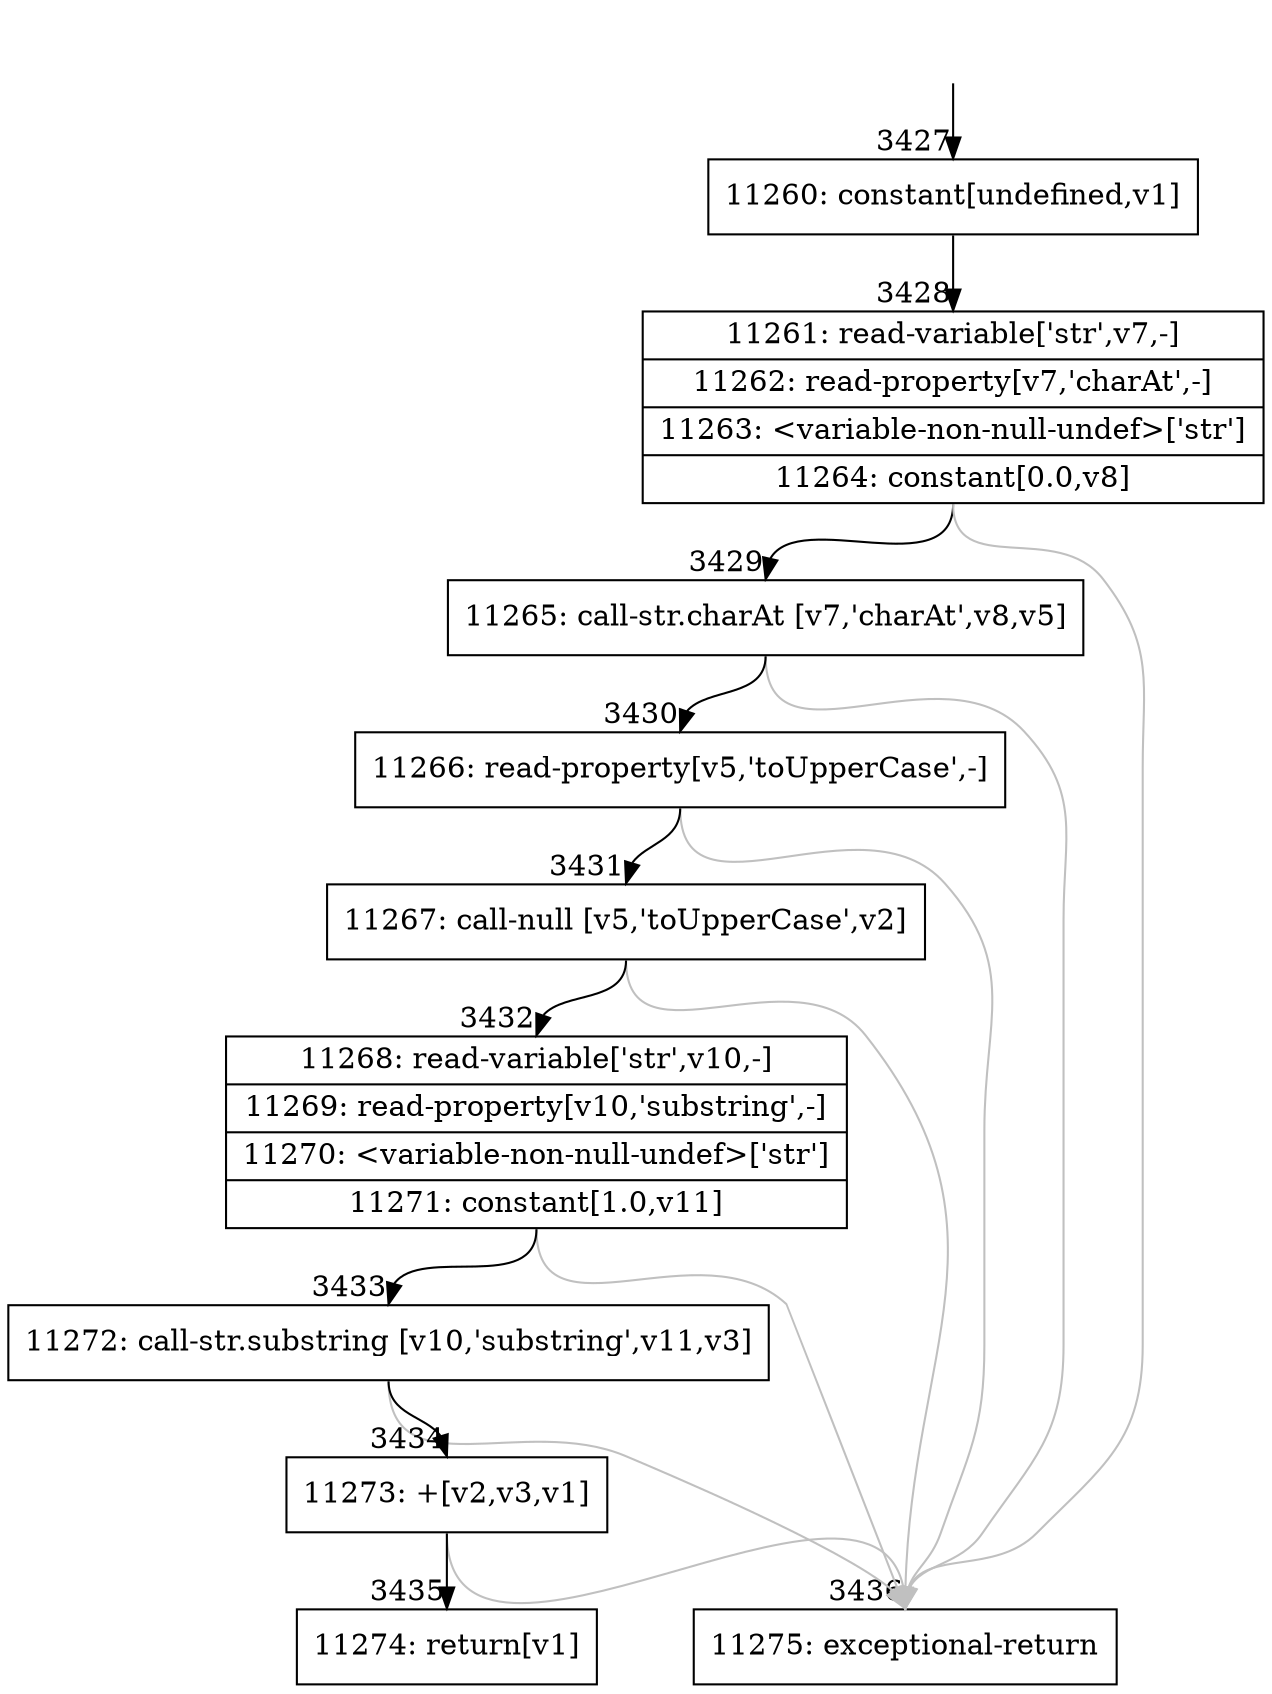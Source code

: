 digraph {
rankdir="TD"
BB_entry271[shape=none,label=""];
BB_entry271 -> BB3427 [tailport=s, headport=n, headlabel="    3427"]
BB3427 [shape=record label="{11260: constant[undefined,v1]}" ] 
BB3427 -> BB3428 [tailport=s, headport=n, headlabel="      3428"]
BB3428 [shape=record label="{11261: read-variable['str',v7,-]|11262: read-property[v7,'charAt',-]|11263: \<variable-non-null-undef\>['str']|11264: constant[0.0,v8]}" ] 
BB3428 -> BB3429 [tailport=s, headport=n, headlabel="      3429"]
BB3428 -> BB3436 [tailport=s, headport=n, color=gray, headlabel="      3436"]
BB3429 [shape=record label="{11265: call-str.charAt [v7,'charAt',v8,v5]}" ] 
BB3429 -> BB3430 [tailport=s, headport=n, headlabel="      3430"]
BB3429 -> BB3436 [tailport=s, headport=n, color=gray]
BB3430 [shape=record label="{11266: read-property[v5,'toUpperCase',-]}" ] 
BB3430 -> BB3431 [tailport=s, headport=n, headlabel="      3431"]
BB3430 -> BB3436 [tailport=s, headport=n, color=gray]
BB3431 [shape=record label="{11267: call-null [v5,'toUpperCase',v2]}" ] 
BB3431 -> BB3432 [tailport=s, headport=n, headlabel="      3432"]
BB3431 -> BB3436 [tailport=s, headport=n, color=gray]
BB3432 [shape=record label="{11268: read-variable['str',v10,-]|11269: read-property[v10,'substring',-]|11270: \<variable-non-null-undef\>['str']|11271: constant[1.0,v11]}" ] 
BB3432 -> BB3433 [tailport=s, headport=n, headlabel="      3433"]
BB3432 -> BB3436 [tailport=s, headport=n, color=gray]
BB3433 [shape=record label="{11272: call-str.substring [v10,'substring',v11,v3]}" ] 
BB3433 -> BB3434 [tailport=s, headport=n, headlabel="      3434"]
BB3433 -> BB3436 [tailport=s, headport=n, color=gray]
BB3434 [shape=record label="{11273: +[v2,v3,v1]}" ] 
BB3434 -> BB3435 [tailport=s, headport=n, headlabel="      3435"]
BB3434 -> BB3436 [tailport=s, headport=n, color=gray]
BB3435 [shape=record label="{11274: return[v1]}" ] 
BB3436 [shape=record label="{11275: exceptional-return}" ] 
//#$~ 2981
}
